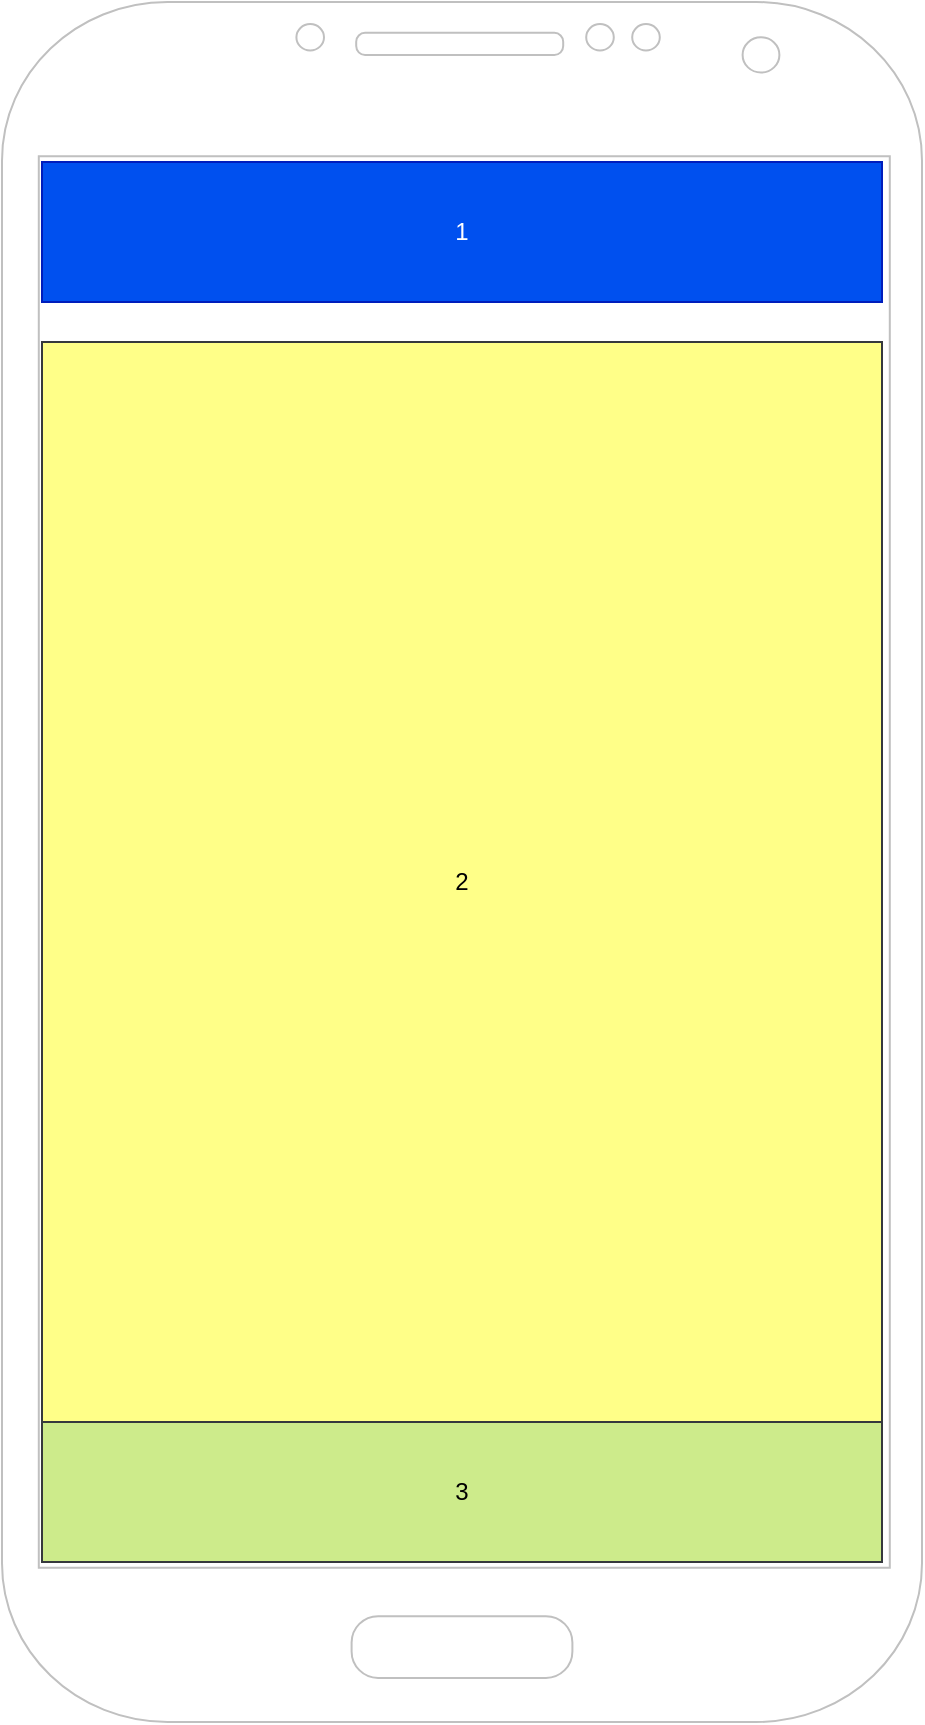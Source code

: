 <mxfile version="18.0.2" type="github" pages="8"><diagram id="Ka7Txbsh4rJw1SH88Fmh" name="home"><mxGraphModel dx="1826" dy="1913" grid="1" gridSize="10" guides="1" tooltips="1" connect="1" arrows="1" fold="1" page="1" pageScale="1" pageWidth="827" pageHeight="1169" math="0" shadow="0"><root><mxCell id="0"/><mxCell id="1" parent="0"/><mxCell id="IMyhbt5wJx6b_pg1OVn5-1" value="" style="verticalLabelPosition=bottom;verticalAlign=top;html=1;shadow=0;dashed=0;strokeWidth=1;shape=mxgraph.android.phone2;strokeColor=#c0c0c0;" parent="1" vertex="1"><mxGeometry x="150" y="-110" width="460" height="860" as="geometry"/></mxCell><mxCell id="IMyhbt5wJx6b_pg1OVn5-2" value="1" style="rounded=0;whiteSpace=wrap;html=1;fillColor=#0050ef;strokeColor=#001DBC;fontColor=#ffffff;" parent="1" vertex="1"><mxGeometry x="170" y="-30" width="420" height="70" as="geometry"/></mxCell><mxCell id="IMyhbt5wJx6b_pg1OVn5-3" value="2" style="rounded=0;whiteSpace=wrap;html=1;fillColor=#ffff88;strokeColor=#36393d;" parent="1" vertex="1"><mxGeometry x="170" y="60" width="420" height="540" as="geometry"/></mxCell><mxCell id="IMyhbt5wJx6b_pg1OVn5-4" value="3" style="rounded=0;whiteSpace=wrap;html=1;fillColor=#cdeb8b;strokeColor=#36393d;" parent="1" vertex="1"><mxGeometry x="170" y="600" width="420" height="70" as="geometry"/></mxCell></root></mxGraphModel></diagram><diagram id="-EA6F56jV5Yj67pfzwWU" name="đăng nhập"><mxGraphModel dx="1278" dy="521" grid="1" gridSize="10" guides="1" tooltips="1" connect="1" arrows="1" fold="1" page="1" pageScale="1" pageWidth="827" pageHeight="1169" math="0" shadow="0"><root><mxCell id="0"/><mxCell id="1" parent="0"/><mxCell id="moM_BktnFOl8V_pQhj4q-1" value="" style="verticalLabelPosition=bottom;verticalAlign=top;html=1;shadow=0;dashed=0;strokeWidth=1;shape=mxgraph.android.phone2;strokeColor=#c0c0c0;" parent="1" vertex="1"><mxGeometry x="60" y="110" width="200" height="390" as="geometry"/></mxCell><mxCell id="moM_BktnFOl8V_pQhj4q-2" value="chưa đăng nhập" style="text;html=1;align=center;verticalAlign=middle;resizable=0;points=[];autosize=1;strokeColor=none;fillColor=none;" parent="1" vertex="1"><mxGeometry x="90" y="540" width="100" height="20" as="geometry"/></mxCell><mxCell id="moM_BktnFOl8V_pQhj4q-4" value="đã đăng nhập" style="text;html=1;align=center;verticalAlign=middle;resizable=0;points=[];autosize=1;strokeColor=none;fillColor=none;" parent="1" vertex="1"><mxGeometry x="535" y="530" width="90" height="20" as="geometry"/></mxCell><mxCell id="yCAktkVOnADWSMq_PanG-1" value="7&lt;br&gt;" style="html=1;strokeColor=none;fillColor=#0079D6;labelPosition=center;verticalLabelPosition=middle;verticalAlign=top;align=center;fontSize=12;outlineConnect=0;spacingTop=-6;fontColor=#FFFFFF;sketch=0;shape=mxgraph.sitemap.login;" parent="1" vertex="1"><mxGeometry x="70" y="140" width="180" height="330" as="geometry"/></mxCell></root></mxGraphModel></diagram><diagram id="9BSeDZ3VdRPwKAiYIknD" name="đăng kí"><mxGraphModel dx="1278" dy="521" grid="1" gridSize="10" guides="1" tooltips="1" connect="1" arrows="1" fold="1" page="1" pageScale="1" pageWidth="827" pageHeight="1169" math="0" shadow="0"><root><mxCell id="0"/><mxCell id="1" parent="0"/><mxCell id="OHn2hu52_pn0Wk6wCFWC-1" value="" style="verticalLabelPosition=bottom;verticalAlign=top;html=1;shadow=0;dashed=0;strokeWidth=1;shape=mxgraph.android.phone2;strokeColor=#c0c0c0;" parent="1" vertex="1"><mxGeometry x="60" y="110" width="200" height="390" as="geometry"/></mxCell><mxCell id="OHn2hu52_pn0Wk6wCFWC-2" value="8" style="rounded=0;whiteSpace=wrap;html=1;fillColor=#dae8fc;strokeColor=#6c8ebf;" parent="1" vertex="1"><mxGeometry x="70" y="140" width="180" height="330" as="geometry"/></mxCell><mxCell id="OHn2hu52_pn0Wk6wCFWC-4" value="" style="shape=image;html=1;verticalAlign=top;verticalLabelPosition=bottom;labelBackgroundColor=#ffffff;imageAspect=0;aspect=fixed;image=https://cdn4.iconfinder.com/data/icons/Free-Medical-Icons-Set/128x128/Application.png" parent="1" vertex="1"><mxGeometry x="70" y="140" width="180" height="180" as="geometry"/></mxCell></root></mxGraphModel></diagram><diagram id="G1EDPPh4UGHcVg2QYktD" name="chi tiết"><mxGraphModel dx="1278" dy="521" grid="1" gridSize="10" guides="1" tooltips="1" connect="1" arrows="1" fold="1" page="1" pageScale="1" pageWidth="827" pageHeight="1169" math="0" shadow="0"><root><mxCell id="0"/><mxCell id="1" parent="0"/><mxCell id="1h1AX2cCbPFbG-Xy9mH0-1" value="" style="verticalLabelPosition=bottom;verticalAlign=top;html=1;shadow=0;dashed=0;strokeWidth=1;shape=mxgraph.android.phone2;strokeColor=#c0c0c0;" parent="1" vertex="1"><mxGeometry x="170" y="40" width="320" height="600" as="geometry"/></mxCell><mxCell id="1h1AX2cCbPFbG-Xy9mH0-2" value="10" style="rounded=0;whiteSpace=wrap;html=1;fillColor=#a20025;fontColor=#ffffff;strokeColor=#6F0000;" parent="1" vertex="1"><mxGeometry x="180" y="90" width="300" height="170" as="geometry"/></mxCell><mxCell id="1h1AX2cCbPFbG-Xy9mH0-3" value="11" style="verticalLabelPosition=bottom;verticalAlign=top;html=1;shadow=0;dashed=0;strokeWidth=1;shape=mxgraph.ios.iBgMap;strokeColor=#18211b;strokeColor2=#008cff;fillColor2=#96D1FF;" parent="1" vertex="1"><mxGeometry x="180" y="260" width="300" height="100" as="geometry"/></mxCell><mxCell id="1h1AX2cCbPFbG-Xy9mH0-4" value="12" style="rounded=0;whiteSpace=wrap;html=1;fillColor=#e3c800;fontColor=#000000;strokeColor=#B09500;" parent="1" vertex="1"><mxGeometry x="180" y="360" width="300" height="100" as="geometry"/></mxCell><mxCell id="1h1AX2cCbPFbG-Xy9mH0-5" value="13" style="swimlane;fontStyle=0;childLayout=stackLayout;horizontal=1;startSize=30;horizontalStack=0;resizeParent=1;resizeParentMax=0;resizeLast=0;collapsible=1;marginBottom=0;" parent="1" vertex="1"><mxGeometry x="180" y="465" width="300" height="120" as="geometry"/></mxCell><mxCell id="1h1AX2cCbPFbG-Xy9mH0-6" value="Item 1" style="text;strokeColor=none;fillColor=none;align=left;verticalAlign=middle;spacingLeft=4;spacingRight=4;overflow=hidden;points=[[0,0.5],[1,0.5]];portConstraint=eastwest;rotatable=0;" parent="1h1AX2cCbPFbG-Xy9mH0-5" vertex="1"><mxGeometry y="30" width="300" height="30" as="geometry"/></mxCell><mxCell id="1h1AX2cCbPFbG-Xy9mH0-7" value="Item 2" style="text;strokeColor=none;fillColor=none;align=left;verticalAlign=middle;spacingLeft=4;spacingRight=4;overflow=hidden;points=[[0,0.5],[1,0.5]];portConstraint=eastwest;rotatable=0;" parent="1h1AX2cCbPFbG-Xy9mH0-5" vertex="1"><mxGeometry y="60" width="300" height="30" as="geometry"/></mxCell><mxCell id="1h1AX2cCbPFbG-Xy9mH0-8" value="Item 3" style="text;strokeColor=none;fillColor=none;align=left;verticalAlign=middle;spacingLeft=4;spacingRight=4;overflow=hidden;points=[[0,0.5],[1,0.5]];portConstraint=eastwest;rotatable=0;" parent="1h1AX2cCbPFbG-Xy9mH0-5" vertex="1"><mxGeometry y="90" width="300" height="30" as="geometry"/></mxCell></root></mxGraphModel></diagram><diagram id="jtIHdClGWq92UpmUivSG" name="màn hình tìm kiếm"><mxGraphModel dx="1278" dy="521" grid="1" gridSize="10" guides="1" tooltips="1" connect="1" arrows="1" fold="1" page="1" pageScale="1" pageWidth="827" pageHeight="1169" math="0" shadow="0"><root><mxCell id="0"/><mxCell id="1" parent="0"/><mxCell id="4HNCvS7c7k5AuPRFyHHz-1" value="" style="verticalLabelPosition=bottom;verticalAlign=top;html=1;shadow=0;dashed=0;strokeWidth=1;shape=mxgraph.android.phone2;strokeColor=#c0c0c0;" parent="1" vertex="1"><mxGeometry x="300" y="40" width="250" height="490" as="geometry"/></mxCell><mxCell id="4HNCvS7c7k5AuPRFyHHz-3" value="14" style="rounded=0;whiteSpace=wrap;html=1;fillColor=#6d8764;fontColor=#ffffff;strokeColor=#3A5431;" parent="1" vertex="1"><mxGeometry x="310" y="80" width="230" height="60" as="geometry"/></mxCell><mxCell id="zfpuoLo8hf6fNja7qDbK-1" value="2" style="rounded=0;whiteSpace=wrap;html=1;fillColor=#e3c800;fontColor=#000000;strokeColor=#B09500;" parent="1" vertex="1"><mxGeometry x="310" y="140" width="230" height="350" as="geometry"/></mxCell></root></mxGraphModel></diagram><diagram id="gVQQ0wnmUL7_mlINtdKf" name="profile"><mxGraphModel dx="1278" dy="521" grid="1" gridSize="10" guides="1" tooltips="1" connect="1" arrows="1" fold="1" page="1" pageScale="1" pageWidth="827" pageHeight="1169" math="0" shadow="0"><root><mxCell id="0"/><mxCell id="1" parent="0"/><mxCell id="wBa4GtcXyJfnQpWzPa8--1" value="" style="verticalLabelPosition=bottom;verticalAlign=top;html=1;shadow=0;dashed=0;strokeWidth=1;shape=mxgraph.android.phone2;strokeColor=#c0c0c0;" parent="1" vertex="1"><mxGeometry x="320" y="80" width="200" height="390" as="geometry"/></mxCell><mxCell id="wBa4GtcXyJfnQpWzPa8--2" value="4" style="rounded=0;whiteSpace=wrap;html=1;fillColor=#eeeeee;strokeColor=#36393d;" parent="1" vertex="1"><mxGeometry x="330" y="110" width="180" height="70" as="geometry"/></mxCell><mxCell id="wBa4GtcXyJfnQpWzPa8--3" value="5" style="rounded=0;whiteSpace=wrap;html=1;fillColor=#ffcc99;strokeColor=#36393d;" parent="1" vertex="1"><mxGeometry x="330" y="180" width="180" height="210" as="geometry"/></mxCell><mxCell id="wBa4GtcXyJfnQpWzPa8--4" value="3" style="rounded=0;whiteSpace=wrap;html=1;fillColor=#cdeb8b;strokeColor=#36393d;" parent="1" vertex="1"><mxGeometry x="330" y="380" width="180" height="50" as="geometry"/></mxCell></root></mxGraphModel></diagram><diagram id="cRBP_knFF_mw7dNSSRAQ" name="màn hình danh sách tìm kiếm"><mxGraphModel dx="1278" dy="521" grid="1" gridSize="10" guides="1" tooltips="1" connect="1" arrows="1" fold="1" page="1" pageScale="1" pageWidth="827" pageHeight="1169" math="0" shadow="0"><root><mxCell id="0"/><mxCell id="1" parent="0"/><mxCell id="HnRT7-6hVqQpBaUZ-ukk-1" value="" style="verticalLabelPosition=bottom;verticalAlign=top;html=1;shadow=0;dashed=0;strokeWidth=1;shape=mxgraph.android.phone2;strokeColor=#c0c0c0;" parent="1" vertex="1"><mxGeometry x="300" y="40" width="250" height="490" as="geometry"/></mxCell><mxCell id="HnRT7-6hVqQpBaUZ-ukk-2" value="14" style="rounded=0;whiteSpace=wrap;html=1;fillColor=#6d8764;fontColor=#ffffff;strokeColor=#3A5431;" parent="1" vertex="1"><mxGeometry x="310" y="80" width="230" height="60" as="geometry"/></mxCell><mxCell id="HnRT7-6hVqQpBaUZ-ukk-3" value="2" style="rounded=0;whiteSpace=wrap;html=1;fillColor=#e3c800;fontColor=#000000;strokeColor=#B09500;" parent="1" vertex="1"><mxGeometry x="310" y="140" width="230" height="350" as="geometry"/></mxCell></root></mxGraphModel></diagram><diagram id="1B8hMTywgDa5glTbiYVU" name="màn hình đăng bài"><mxGraphModel dx="1278" dy="521" grid="1" gridSize="10" guides="1" tooltips="1" connect="1" arrows="1" fold="1" page="1" pageScale="1" pageWidth="827" pageHeight="1169" math="0" shadow="0"><root><mxCell id="0"/><mxCell id="1" parent="0"/><mxCell id="E_eSdMxVe0k_-yMuWD4Y-10" value="" style="verticalLabelPosition=bottom;verticalAlign=top;html=1;shadow=0;dashed=0;strokeWidth=1;shape=mxgraph.android.phone2;strokeColor=#c0c0c0;" parent="1" vertex="1"><mxGeometry x="120" y="70" width="470" height="850" as="geometry"/></mxCell><mxCell id="E_eSdMxVe0k_-yMuWD4Y-11" value="15" style="rounded=0;whiteSpace=wrap;html=1;fillColor=#e51400;fontColor=#ffffff;strokeColor=#B20000;" parent="1" vertex="1"><mxGeometry x="140" y="150" width="420" height="110" as="geometry"/></mxCell><mxCell id="E_eSdMxVe0k_-yMuWD4Y-12" value="16" style="rounded=0;whiteSpace=wrap;html=1;fillColor=#b1ddf0;strokeColor=#10739e;" parent="1" vertex="1"><mxGeometry x="140" y="270" width="420" height="570" as="geometry"/></mxCell></root></mxGraphModel></diagram></mxfile>